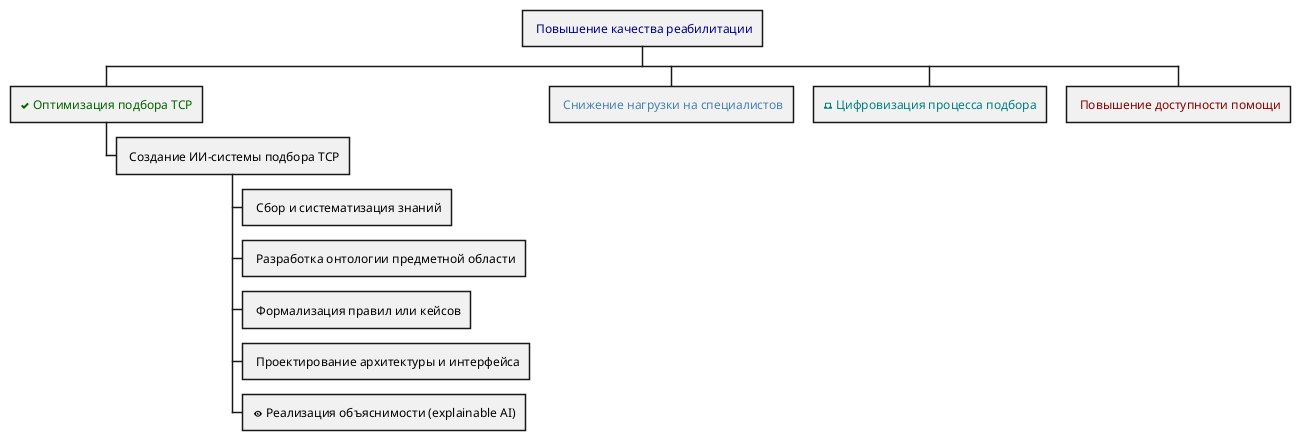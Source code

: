 @startwbs
* <color:DarkBlue><&hospital> Повышение качества реабилитации</color>
** <color:DarkGreen><&check> Оптимизация подбора ТСР</color>
*** <color:Black><&robot> Создание ИИ-системы подбора ТСР</color>
**** <&books> Сбор и систематизация знаний
**** <&ontology> Разработка онтологии предметной области
**** <&gears> Формализация правил или кейсов
**** <&desktop> Проектирование архитектуры и интерфейса
**** <&eye> Реализация объяснимости (explainable AI)
** <color:SteelBlue><&users> Снижение нагрузки на специалистов</color>
** <color:Teal><&laptop> Цифровизация процесса подбора</color>
** <color:DarkRed><&ambulance> Повышение доступности помощи</color>
@endwbs
